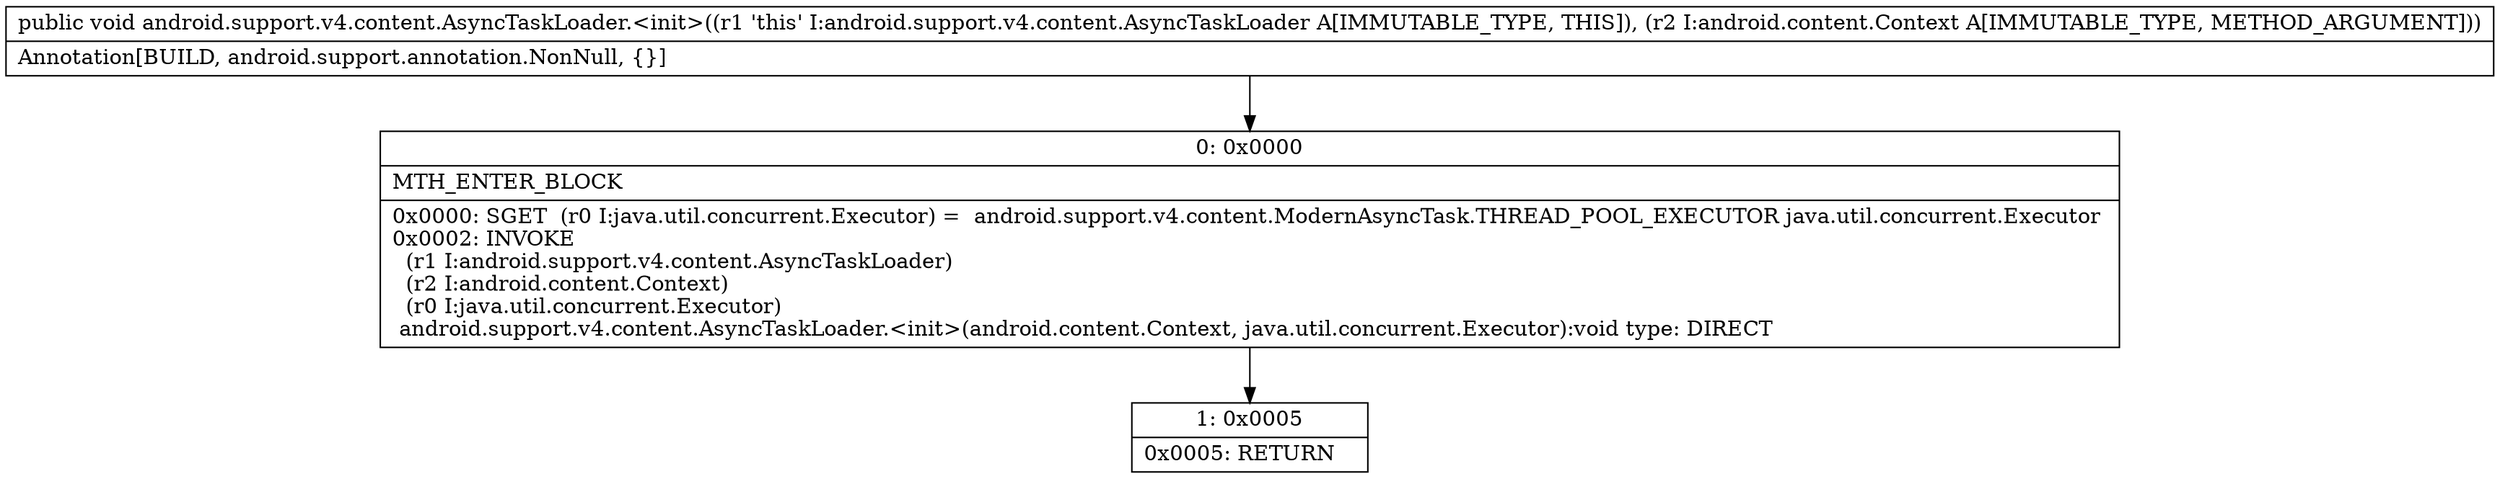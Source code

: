 digraph "CFG forandroid.support.v4.content.AsyncTaskLoader.\<init\>(Landroid\/content\/Context;)V" {
Node_0 [shape=record,label="{0\:\ 0x0000|MTH_ENTER_BLOCK\l|0x0000: SGET  (r0 I:java.util.concurrent.Executor) =  android.support.v4.content.ModernAsyncTask.THREAD_POOL_EXECUTOR java.util.concurrent.Executor \l0x0002: INVOKE  \l  (r1 I:android.support.v4.content.AsyncTaskLoader)\l  (r2 I:android.content.Context)\l  (r0 I:java.util.concurrent.Executor)\l android.support.v4.content.AsyncTaskLoader.\<init\>(android.content.Context, java.util.concurrent.Executor):void type: DIRECT \l}"];
Node_1 [shape=record,label="{1\:\ 0x0005|0x0005: RETURN   \l}"];
MethodNode[shape=record,label="{public void android.support.v4.content.AsyncTaskLoader.\<init\>((r1 'this' I:android.support.v4.content.AsyncTaskLoader A[IMMUTABLE_TYPE, THIS]), (r2 I:android.content.Context A[IMMUTABLE_TYPE, METHOD_ARGUMENT]))  | Annotation[BUILD, android.support.annotation.NonNull, \{\}]\l}"];
MethodNode -> Node_0;
Node_0 -> Node_1;
}

